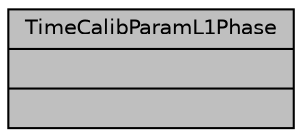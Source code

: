 digraph "TimeCalibParamL1Phase"
{
 // INTERACTIVE_SVG=YES
  bgcolor="transparent";
  edge [fontname="Helvetica",fontsize="10",labelfontname="Helvetica",labelfontsize="10"];
  node [fontname="Helvetica",fontsize="10",shape=record];
  Node1 [label="{TimeCalibParamL1Phase\n||}",height=0.2,width=0.4,color="black", fillcolor="grey75", style="filled", fontcolor="black"];
}
